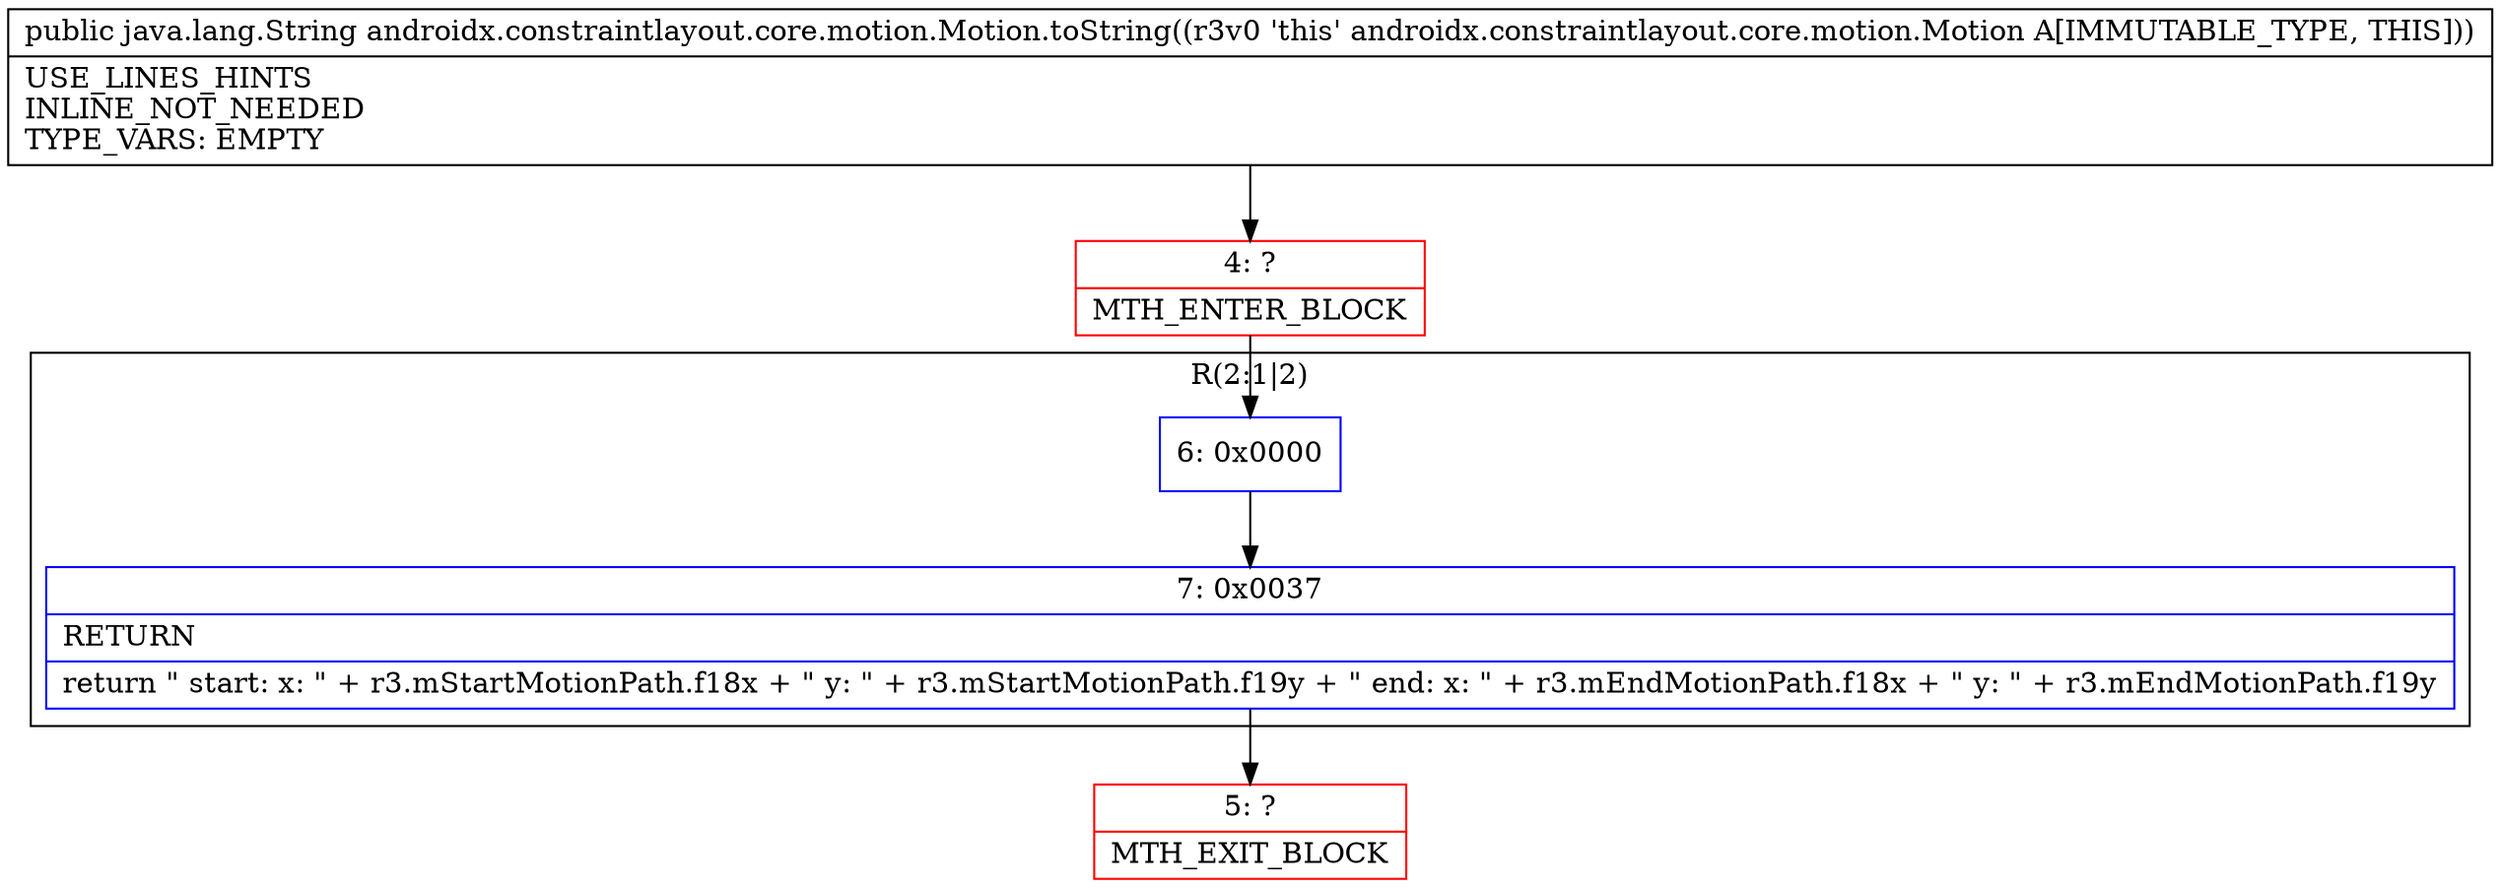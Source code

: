 digraph "CFG forandroidx.constraintlayout.core.motion.Motion.toString()Ljava\/lang\/String;" {
subgraph cluster_Region_904796493 {
label = "R(2:1|2)";
node [shape=record,color=blue];
Node_6 [shape=record,label="{6\:\ 0x0000}"];
Node_7 [shape=record,label="{7\:\ 0x0037|RETURN\l|return \" start: x: \" + r3.mStartMotionPath.f18x + \" y: \" + r3.mStartMotionPath.f19y + \" end: x: \" + r3.mEndMotionPath.f18x + \" y: \" + r3.mEndMotionPath.f19y\l}"];
}
Node_4 [shape=record,color=red,label="{4\:\ ?|MTH_ENTER_BLOCK\l}"];
Node_5 [shape=record,color=red,label="{5\:\ ?|MTH_EXIT_BLOCK\l}"];
MethodNode[shape=record,label="{public java.lang.String androidx.constraintlayout.core.motion.Motion.toString((r3v0 'this' androidx.constraintlayout.core.motion.Motion A[IMMUTABLE_TYPE, THIS]))  | USE_LINES_HINTS\lINLINE_NOT_NEEDED\lTYPE_VARS: EMPTY\l}"];
MethodNode -> Node_4;Node_6 -> Node_7;
Node_7 -> Node_5;
Node_4 -> Node_6;
}

